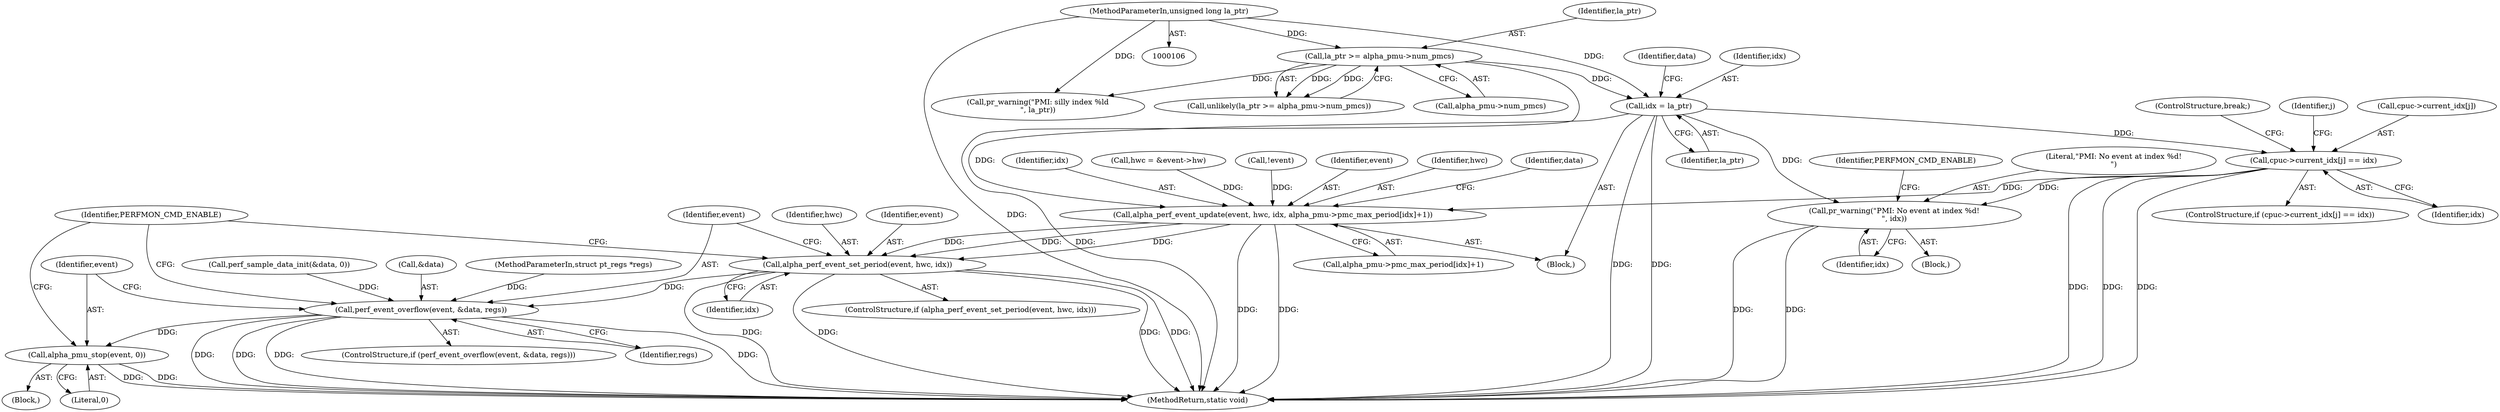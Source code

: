 digraph "0_linux_a8b0ca17b80e92faab46ee7179ba9e99ccb61233@array" {
"1000168" [label="(Call,cpuc->current_idx[j] == idx)"];
"1000148" [label="(Call,idx = la_ptr)"];
"1000131" [label="(Call,la_ptr >= alpha_pmu->num_pmcs)"];
"1000107" [label="(MethodParameterIn,unsigned long la_ptr)"];
"1000204" [label="(Call,pr_warning(\"PMI: No event at index %d!\n\", idx))"];
"1000219" [label="(Call,alpha_perf_event_update(event, hwc, idx, alpha_pmu->pmc_max_period[idx]+1))"];
"1000240" [label="(Call,alpha_perf_event_set_period(event, hwc, idx))"];
"1000246" [label="(Call,perf_event_overflow(event, &data, regs))"];
"1000252" [label="(Call,alpha_pmu_stop(event, 0))"];
"1000139" [label="(Call,pr_warning(\"PMI: silly index %ld\n\", la_ptr))"];
"1000242" [label="(Identifier,hwc)"];
"1000175" [label="(ControlStructure,break;)"];
"1000250" [label="(Identifier,regs)"];
"1000243" [label="(Identifier,idx)"];
"1000220" [label="(Identifier,event)"];
"1000247" [label="(Identifier,event)"];
"1000221" [label="(Identifier,hwc)"];
"1000246" [label="(Call,perf_event_overflow(event, &data, regs))"];
"1000151" [label="(Call,perf_sample_data_init(&data, 0))"];
"1000232" [label="(Identifier,data)"];
"1000130" [label="(Call,unlikely(la_ptr >= alpha_pmu->num_pmcs))"];
"1000223" [label="(Call,alpha_pmu->pmc_max_period[idx]+1)"];
"1000167" [label="(ControlStructure,if (cpuc->current_idx[j] == idx))"];
"1000256" [label="(Identifier,PERFMON_CMD_ENABLE)"];
"1000252" [label="(Call,alpha_pmu_stop(event, 0))"];
"1000222" [label="(Identifier,idx)"];
"1000206" [label="(Identifier,idx)"];
"1000205" [label="(Literal,\"PMI: No event at index %d!\n\")"];
"1000248" [label="(Call,&data)"];
"1000204" [label="(Call,pr_warning(\"PMI: No event at index %d!\n\", idx))"];
"1000109" [label="(Block,)"];
"1000213" [label="(Call,hwc = &event->hw)"];
"1000165" [label="(Identifier,j)"];
"1000251" [label="(Block,)"];
"1000219" [label="(Call,alpha_perf_event_update(event, hwc, idx, alpha_pmu->pmc_max_period[idx]+1))"];
"1000148" [label="(Call,idx = la_ptr)"];
"1000108" [label="(MethodParameterIn,struct pt_regs *regs)"];
"1000169" [label="(Call,cpuc->current_idx[j])"];
"1000245" [label="(ControlStructure,if (perf_event_overflow(event, &data, regs)))"];
"1000153" [label="(Identifier,data)"];
"1000133" [label="(Call,alpha_pmu->num_pmcs)"];
"1000240" [label="(Call,alpha_perf_event_set_period(event, hwc, idx))"];
"1000131" [label="(Call,la_ptr >= alpha_pmu->num_pmcs)"];
"1000107" [label="(MethodParameterIn,unsigned long la_ptr)"];
"1000168" [label="(Call,cpuc->current_idx[j] == idx)"];
"1000149" [label="(Identifier,idx)"];
"1000241" [label="(Identifier,event)"];
"1000253" [label="(Identifier,event)"];
"1000201" [label="(Block,)"];
"1000174" [label="(Identifier,idx)"];
"1000261" [label="(MethodReturn,static void)"];
"1000132" [label="(Identifier,la_ptr)"];
"1000150" [label="(Identifier,la_ptr)"];
"1000208" [label="(Identifier,PERFMON_CMD_ENABLE)"];
"1000199" [label="(Call,!event)"];
"1000239" [label="(ControlStructure,if (alpha_perf_event_set_period(event, hwc, idx)))"];
"1000254" [label="(Literal,0)"];
"1000168" -> "1000167"  [label="AST: "];
"1000168" -> "1000174"  [label="CFG: "];
"1000169" -> "1000168"  [label="AST: "];
"1000174" -> "1000168"  [label="AST: "];
"1000175" -> "1000168"  [label="CFG: "];
"1000165" -> "1000168"  [label="CFG: "];
"1000168" -> "1000261"  [label="DDG: "];
"1000168" -> "1000261"  [label="DDG: "];
"1000168" -> "1000261"  [label="DDG: "];
"1000148" -> "1000168"  [label="DDG: "];
"1000168" -> "1000204"  [label="DDG: "];
"1000168" -> "1000219"  [label="DDG: "];
"1000148" -> "1000109"  [label="AST: "];
"1000148" -> "1000150"  [label="CFG: "];
"1000149" -> "1000148"  [label="AST: "];
"1000150" -> "1000148"  [label="AST: "];
"1000153" -> "1000148"  [label="CFG: "];
"1000148" -> "1000261"  [label="DDG: "];
"1000148" -> "1000261"  [label="DDG: "];
"1000131" -> "1000148"  [label="DDG: "];
"1000107" -> "1000148"  [label="DDG: "];
"1000148" -> "1000204"  [label="DDG: "];
"1000148" -> "1000219"  [label="DDG: "];
"1000131" -> "1000130"  [label="AST: "];
"1000131" -> "1000133"  [label="CFG: "];
"1000132" -> "1000131"  [label="AST: "];
"1000133" -> "1000131"  [label="AST: "];
"1000130" -> "1000131"  [label="CFG: "];
"1000131" -> "1000261"  [label="DDG: "];
"1000131" -> "1000130"  [label="DDG: "];
"1000131" -> "1000130"  [label="DDG: "];
"1000107" -> "1000131"  [label="DDG: "];
"1000131" -> "1000139"  [label="DDG: "];
"1000107" -> "1000106"  [label="AST: "];
"1000107" -> "1000261"  [label="DDG: "];
"1000107" -> "1000139"  [label="DDG: "];
"1000204" -> "1000201"  [label="AST: "];
"1000204" -> "1000206"  [label="CFG: "];
"1000205" -> "1000204"  [label="AST: "];
"1000206" -> "1000204"  [label="AST: "];
"1000208" -> "1000204"  [label="CFG: "];
"1000204" -> "1000261"  [label="DDG: "];
"1000204" -> "1000261"  [label="DDG: "];
"1000219" -> "1000109"  [label="AST: "];
"1000219" -> "1000223"  [label="CFG: "];
"1000220" -> "1000219"  [label="AST: "];
"1000221" -> "1000219"  [label="AST: "];
"1000222" -> "1000219"  [label="AST: "];
"1000223" -> "1000219"  [label="AST: "];
"1000232" -> "1000219"  [label="CFG: "];
"1000219" -> "1000261"  [label="DDG: "];
"1000219" -> "1000261"  [label="DDG: "];
"1000199" -> "1000219"  [label="DDG: "];
"1000213" -> "1000219"  [label="DDG: "];
"1000219" -> "1000240"  [label="DDG: "];
"1000219" -> "1000240"  [label="DDG: "];
"1000219" -> "1000240"  [label="DDG: "];
"1000240" -> "1000239"  [label="AST: "];
"1000240" -> "1000243"  [label="CFG: "];
"1000241" -> "1000240"  [label="AST: "];
"1000242" -> "1000240"  [label="AST: "];
"1000243" -> "1000240"  [label="AST: "];
"1000247" -> "1000240"  [label="CFG: "];
"1000256" -> "1000240"  [label="CFG: "];
"1000240" -> "1000261"  [label="DDG: "];
"1000240" -> "1000261"  [label="DDG: "];
"1000240" -> "1000261"  [label="DDG: "];
"1000240" -> "1000261"  [label="DDG: "];
"1000240" -> "1000246"  [label="DDG: "];
"1000246" -> "1000245"  [label="AST: "];
"1000246" -> "1000250"  [label="CFG: "];
"1000247" -> "1000246"  [label="AST: "];
"1000248" -> "1000246"  [label="AST: "];
"1000250" -> "1000246"  [label="AST: "];
"1000253" -> "1000246"  [label="CFG: "];
"1000256" -> "1000246"  [label="CFG: "];
"1000246" -> "1000261"  [label="DDG: "];
"1000246" -> "1000261"  [label="DDG: "];
"1000246" -> "1000261"  [label="DDG: "];
"1000246" -> "1000261"  [label="DDG: "];
"1000151" -> "1000246"  [label="DDG: "];
"1000108" -> "1000246"  [label="DDG: "];
"1000246" -> "1000252"  [label="DDG: "];
"1000252" -> "1000251"  [label="AST: "];
"1000252" -> "1000254"  [label="CFG: "];
"1000253" -> "1000252"  [label="AST: "];
"1000254" -> "1000252"  [label="AST: "];
"1000256" -> "1000252"  [label="CFG: "];
"1000252" -> "1000261"  [label="DDG: "];
"1000252" -> "1000261"  [label="DDG: "];
}
